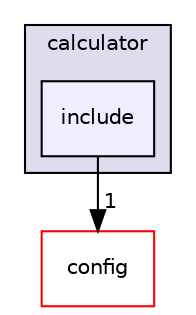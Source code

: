 digraph "/home/boa/CLionProjects/my/QCalculateServer/calculator/include" {
  bgcolor=transparent;
  compound=true
  node [ fontsize="10", fontname="Helvetica"];
  edge [ labelfontsize="10", labelfontname="Helvetica"];
  subgraph clusterdir_46ec98a0eaec3dba456c3e63c7772753 {
    graph [ bgcolor="#ddddee", pencolor="black", label="calculator" fontname="Helvetica", fontsize="10", URL="dir_46ec98a0eaec3dba456c3e63c7772753.html"]
  dir_ee7da3473ccb9ab8149de60916874032 [shape=box, label="include", style="filled", fillcolor="#eeeeff", pencolor="black", URL="dir_ee7da3473ccb9ab8149de60916874032.html"];
  }
  dir_9f351d46ce3cc29445a41dc3a31e6919 [shape=box label="config" color="red" URL="dir_9f351d46ce3cc29445a41dc3a31e6919.html"];
  dir_ee7da3473ccb9ab8149de60916874032->dir_9f351d46ce3cc29445a41dc3a31e6919 [headlabel="1", labeldistance=1.5 headhref="dir_000001_000012.html"];
}
